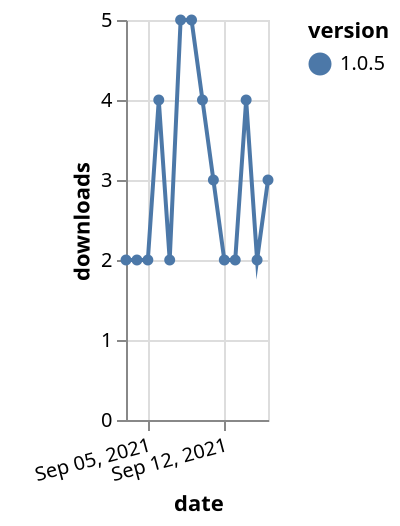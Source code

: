 {"$schema": "https://vega.github.io/schema/vega-lite/v5.json", "description": "A simple bar chart with embedded data.", "data": {"values": [{"date": "2021-09-03", "total": 3934, "delta": 2, "version": "1.0.5"}, {"date": "2021-09-04", "total": 3936, "delta": 2, "version": "1.0.5"}, {"date": "2021-09-05", "total": 3938, "delta": 2, "version": "1.0.5"}, {"date": "2021-09-06", "total": 3942, "delta": 4, "version": "1.0.5"}, {"date": "2021-09-07", "total": 3944, "delta": 2, "version": "1.0.5"}, {"date": "2021-09-08", "total": 3949, "delta": 5, "version": "1.0.5"}, {"date": "2021-09-09", "total": 3954, "delta": 5, "version": "1.0.5"}, {"date": "2021-09-10", "total": 3958, "delta": 4, "version": "1.0.5"}, {"date": "2021-09-11", "total": 3961, "delta": 3, "version": "1.0.5"}, {"date": "2021-09-12", "total": 3963, "delta": 2, "version": "1.0.5"}, {"date": "2021-09-13", "total": 3965, "delta": 2, "version": "1.0.5"}, {"date": "2021-09-14", "total": 3969, "delta": 4, "version": "1.0.5"}, {"date": "2021-09-15", "total": 3971, "delta": 2, "version": "1.0.5"}, {"date": "2021-09-16", "total": 3974, "delta": 3, "version": "1.0.5"}]}, "width": "container", "mark": {"type": "line", "point": {"filled": true}}, "encoding": {"x": {"field": "date", "type": "temporal", "timeUnit": "yearmonthdate", "title": "date", "axis": {"labelAngle": -15}}, "y": {"field": "delta", "type": "quantitative", "title": "downloads"}, "color": {"field": "version", "type": "nominal"}, "tooltip": {"field": "delta"}}}